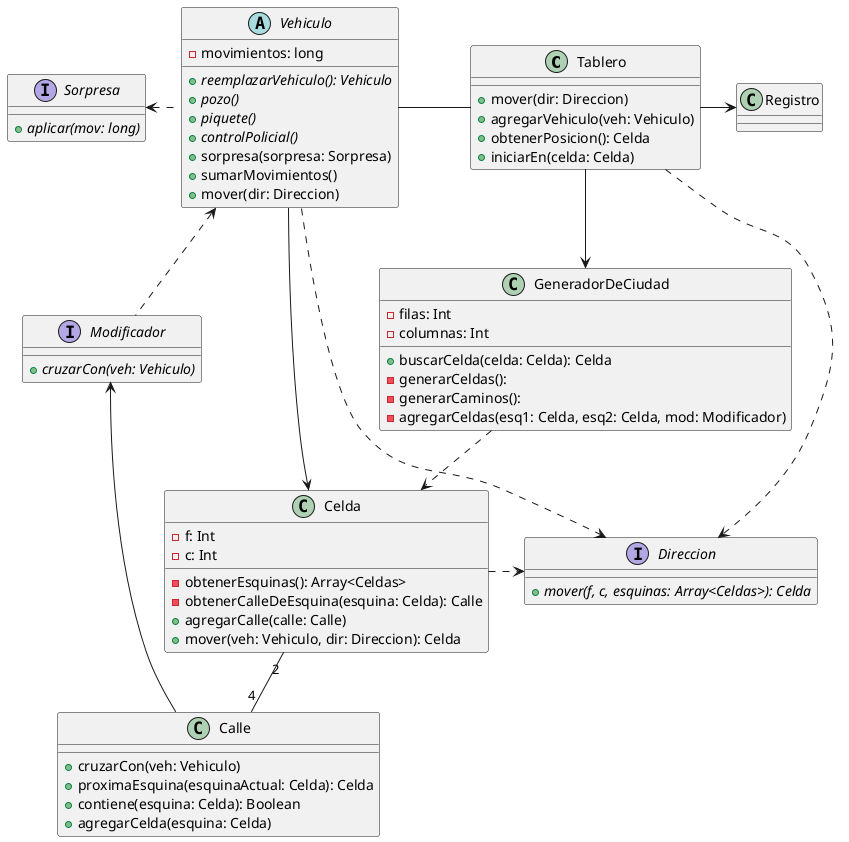 @startuml modelo-actual

class Tablero {
    + mover(dir: Direccion)
    + agregarVehiculo(veh: Vehiculo)
    + obtenerPosicion(): Celda
    + iniciarEn(celda: Celda)
}

class Calle {
    + cruzarCon(veh: Vehiculo)
    + proximaEsquina(esquinaActual: Celda): Celda
    + contiene(esquina: Celda): Boolean
    + agregarCelda(esquina: Celda)
}

abstract Vehiculo {
    - movimientos: long

    + {abstract} reemplazarVehiculo(): Vehiculo
    + {abstract} pozo()
    + {abstract} piquete()
    + {abstract} controlPolicial()
    + sorpresa(sorpresa: Sorpresa)
    + sumarMovimientos()
    + mover(dir: Direccion)
}

interface Sorpresa {
    + {abstract} aplicar(mov: long)
}

interface Modificador {
    + {abstract} cruzarCon(veh: Vehiculo)
}

class Celda {
    - f: Int
    - c: Int

    - obtenerEsquinas(): Array<Celdas>
    - obtenerCalleDeEsquina(esquina: Celda): Calle
    + agregarCalle(calle: Calle)
    + mover(veh: Vehiculo, dir: Direccion): Celda
}

class Registro {

}

class GeneradorDeCiudad {
    - filas: Int
    - columnas: Int
    + buscarCelda(celda: Celda): Celda
    - generarCeldas():
    - generarCaminos():
    - agregarCeldas(esq1: Celda, esq2: Celda, mod: Modificador)
}

interface Direccion {
    + {abstract} mover(f, c, esquinas: Array<Celdas>): Celda
}

Vehiculo ..> Direccion
Vehiculo .left.> Sorpresa
Tablero -left- Vehiculo
Tablero --> GeneradorDeCiudad
GeneradorDeCiudad .down.> Celda
Vehiculo --> Celda
Tablero -right-> Registro
Calle -left-> Modificador
Modificador .left.> Vehiculo
Celda "2" -- "4" Calle
Tablero ..> Direccion
Celda .right.> Direccion

@enduml

@startuml interface-direccion

interface Direccion {
    + {abstract} mover(f, c, esquinas: Array<Celdas>): Celda
}

class Arriba {
    + mover(f, c, esquinas: Array<Celdas>): Celda
}

class Abajo {
    + mover(f, c, esquinas: Array<Celdas>): Celda
}

class Derecha {
    + mover(f, c, esquinas: Array<Celdas>): Celda
}

class Izquierda {
    + mover(f, c, esquinas: Array<Celdas>): Celda
}

Arriba ..|> Direccion
Abajo ..|> Direccion
Derecha .up.|> Direccion
Izquierda .up.|> Direccion

@enduml

@startuml interface-vehiculo

abstract Vehiculo {
    - movimientos: long

    + {abstract} reemplazarVehiculo(): Vehiculo
    + {abstract} pozo()
    + {abstract} piquete()
    + {abstract} controlPolicial()
    + sorpresa(sorpresa: Sorpresa)
    + sumarMovimientos()
    + mover(dir: Direccion)
}

class 4x4 { 
    + pozo()
    + piquete()
    + controlPolicial()
    + reemplazarVehiculo()
}

class Moto {
    + pozo()
    + piquete()
    + controlPolicial()
    + reemplazarVehiculo()
}

class Auto {
    + pozo()
    + piquete()
    + controlPolicial()
    + reemplazarVehiculo()
}

4x4 -up-|> Vehiculo
Auto --|> Vehiculo
Moto --|> Vehiculo

@enduml

@startuml interface-modificador-sorpresa

interface Modificador {
    + {abstract} cruzarCon(veh: Vehiculo)
}

class Pozo {
    + cruzarCon(veh: Vehiculo)
}

class ControlPolicial {
    + cruzarCon(veh: Vehiculo)
}

class Piquete {
    + cruzarCon(veh: Vehiculo)
}

class Favorable {
    + cruzarCon(veh: Vehiculo)
}

class Desfavorable {
    + cruzarCon(veh: Vehiculo)
}

class CambioDeVehiculo {
    + cruzarCon(veh: Vehiculo)
}

class Nulo {
    + cruzarCon(veh: Vehiculo)
}

Favorable ..|> Modificador
Desfavorable .left.|> Modificador
CambioDeVehiculo .up.|> Modificador
Pozo .right.|> Modificador
Piquete ..|> Modificador
ControlPolicial .up.|> Modificador
Nulo ..|> Modificador

@enduml